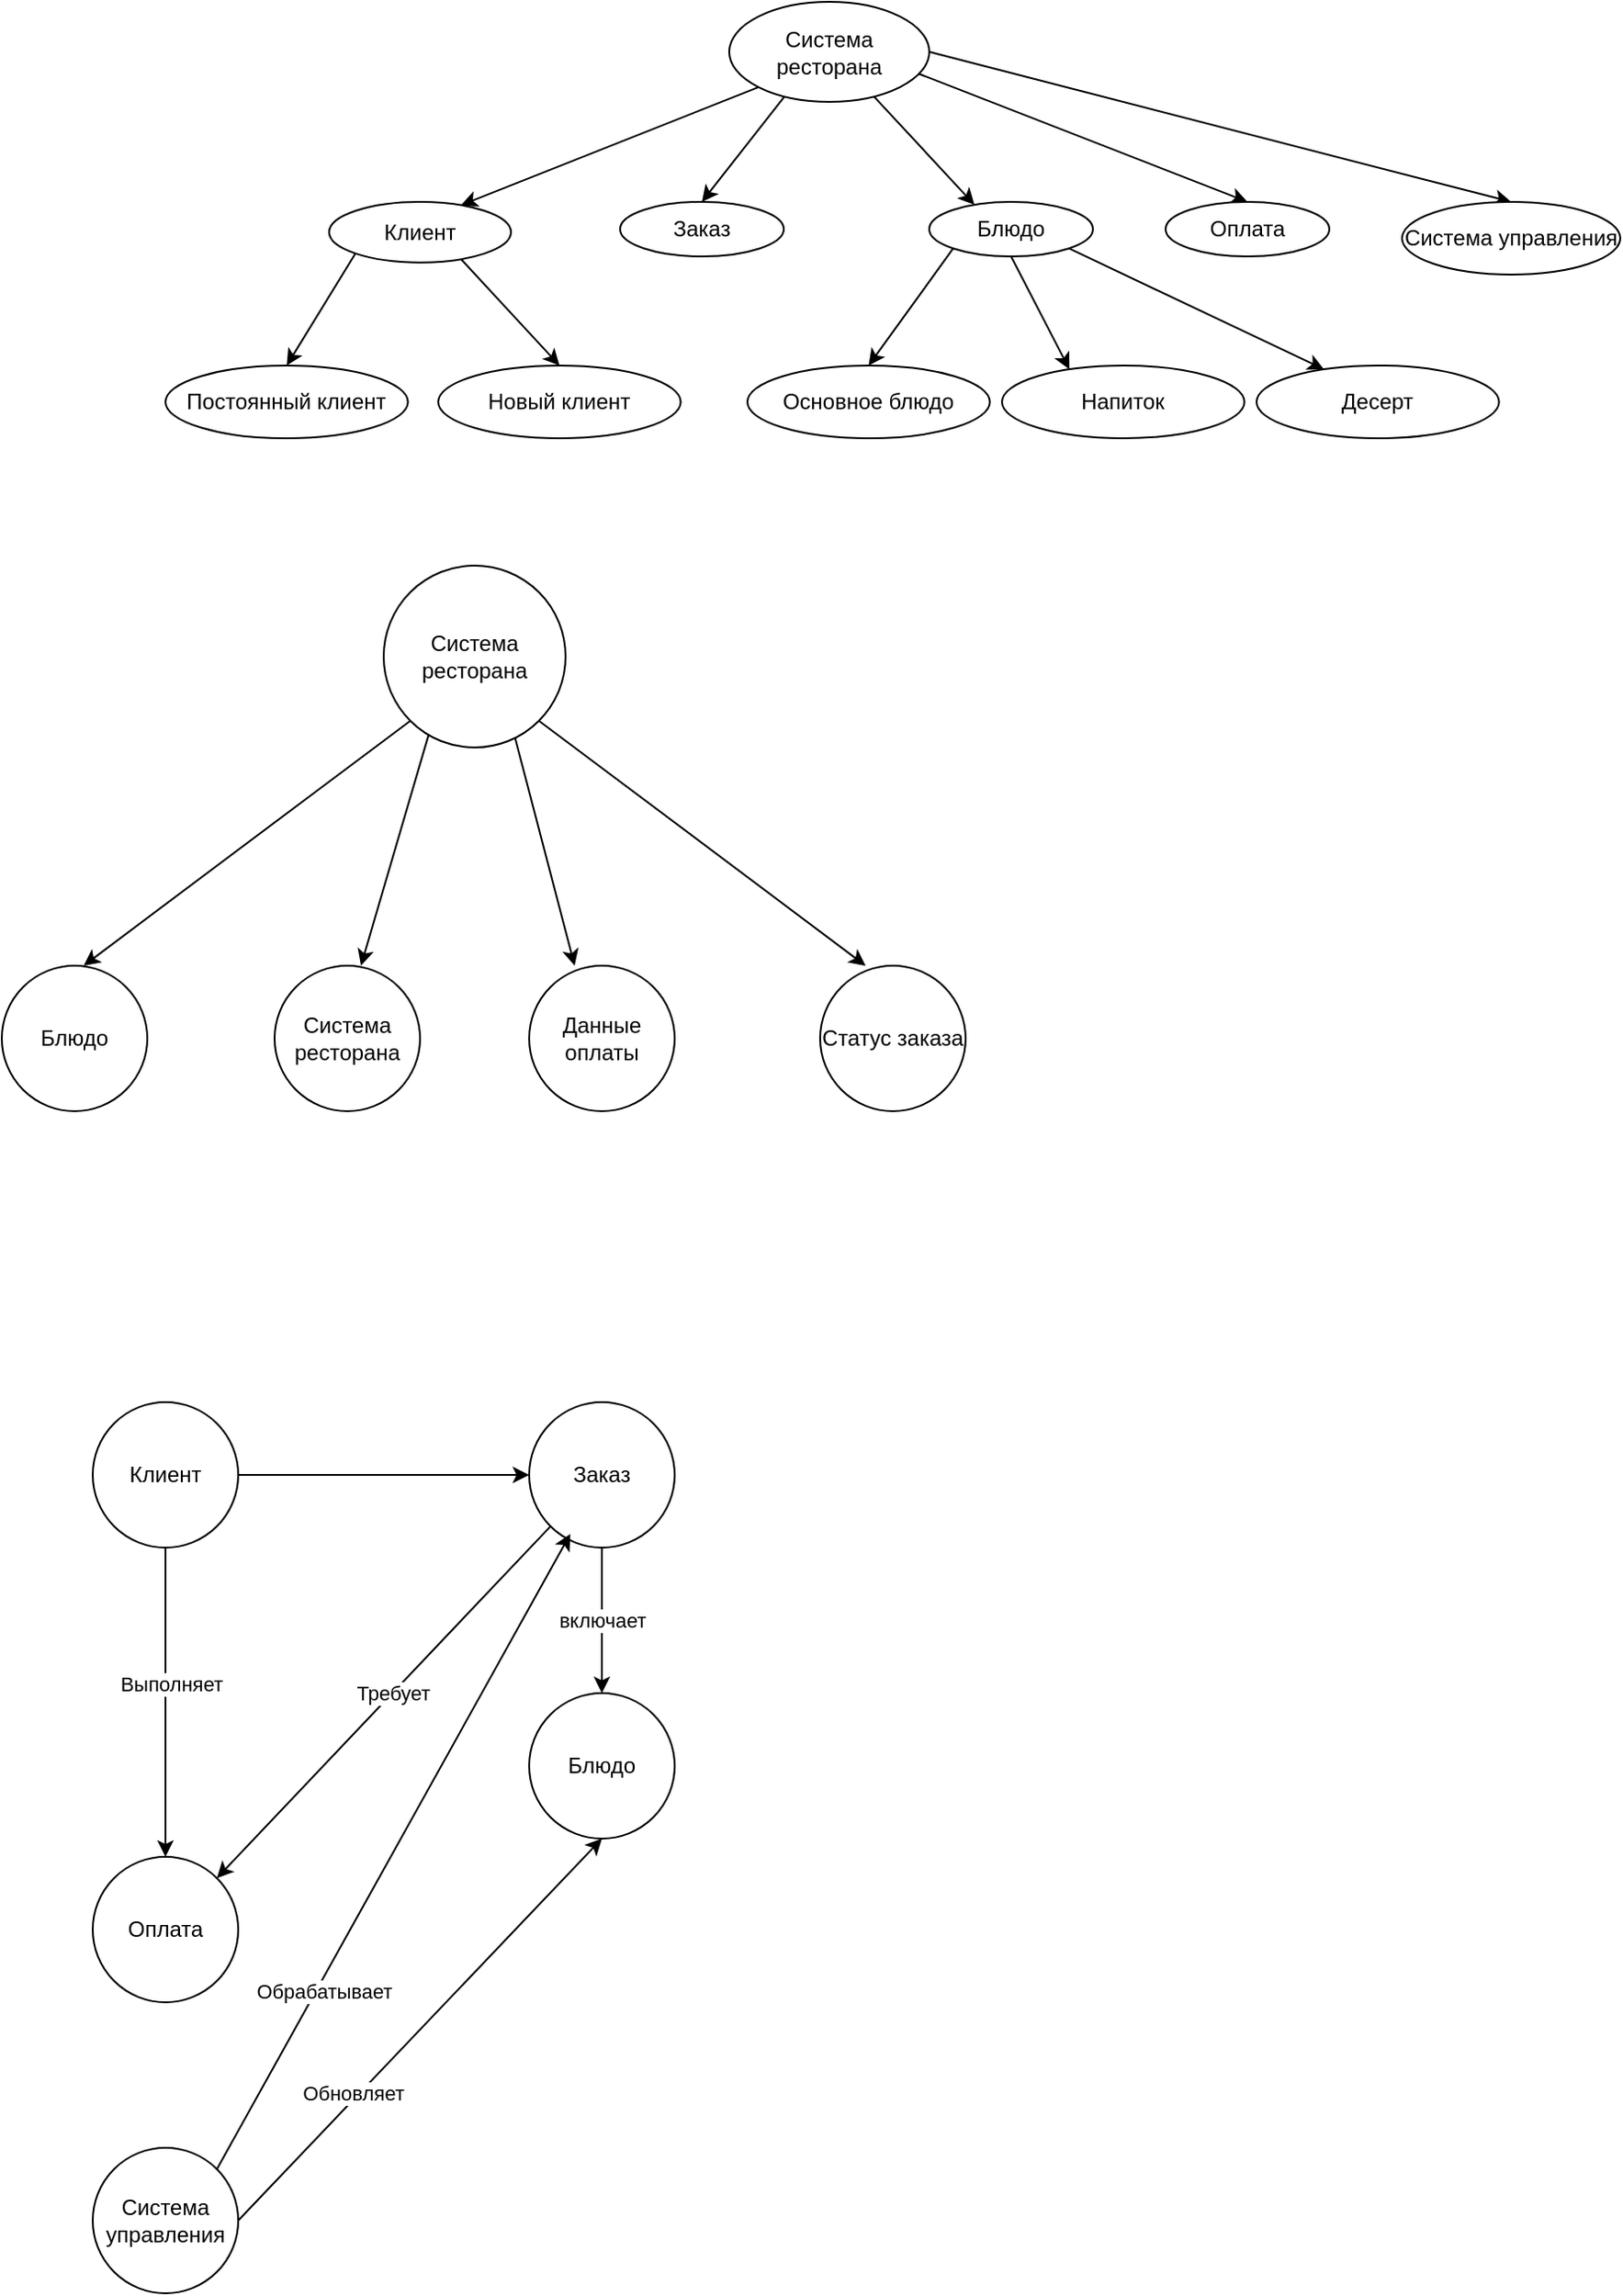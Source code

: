 <mxfile version="26.1.3">
  <diagram name="Страница — 1" id="9U1M8PizEk-UmJtCfZqd">
    <mxGraphModel dx="1553" dy="875" grid="1" gridSize="10" guides="1" tooltips="1" connect="1" arrows="1" fold="1" page="1" pageScale="1" pageWidth="2339" pageHeight="3300" math="0" shadow="0">
      <root>
        <mxCell id="0" />
        <mxCell id="1" parent="0" />
        <mxCell id="xFUZLdhs_T35akEsMAt7-17" style="rounded=1;orthogonalLoop=1;jettySize=auto;html=1;exitX=0;exitY=1;exitDx=0;exitDy=0;entryX=0.75;entryY=0;entryDx=0;entryDy=0;fixDash=0;snapToPoint=0;" edge="1" parent="1" source="xFUZLdhs_T35akEsMAt7-1" target="xFUZLdhs_T35akEsMAt7-2">
          <mxGeometry relative="1" as="geometry" />
        </mxCell>
        <mxCell id="xFUZLdhs_T35akEsMAt7-18" style="rounded=1;orthogonalLoop=1;jettySize=auto;html=1;exitX=0.25;exitY=1;exitDx=0;exitDy=0;entryX=0.5;entryY=0;entryDx=0;entryDy=0;fixDash=0;snapToPoint=0;" edge="1" parent="1" source="xFUZLdhs_T35akEsMAt7-1" target="xFUZLdhs_T35akEsMAt7-5">
          <mxGeometry relative="1" as="geometry" />
        </mxCell>
        <mxCell id="xFUZLdhs_T35akEsMAt7-21" style="rounded=1;orthogonalLoop=1;jettySize=auto;html=1;exitX=0.75;exitY=1;exitDx=0;exitDy=0;entryX=0.25;entryY=0;entryDx=0;entryDy=0;fixDash=0;snapToPoint=0;" edge="1" parent="1" source="xFUZLdhs_T35akEsMAt7-1" target="xFUZLdhs_T35akEsMAt7-6">
          <mxGeometry relative="1" as="geometry" />
        </mxCell>
        <mxCell id="xFUZLdhs_T35akEsMAt7-22" style="rounded=1;orthogonalLoop=1;jettySize=auto;html=1;exitX=1;exitY=0.75;exitDx=0;exitDy=0;entryX=0.5;entryY=0;entryDx=0;entryDy=0;fixDash=0;snapToPoint=0;" edge="1" parent="1" source="xFUZLdhs_T35akEsMAt7-1" target="xFUZLdhs_T35akEsMAt7-7">
          <mxGeometry relative="1" as="geometry" />
        </mxCell>
        <mxCell id="xFUZLdhs_T35akEsMAt7-23" style="rounded=1;orthogonalLoop=1;jettySize=auto;html=1;exitX=1;exitY=0.5;exitDx=0;exitDy=0;entryX=0.5;entryY=0;entryDx=0;entryDy=0;fixDash=0;snapToPoint=0;" edge="1" parent="1" source="xFUZLdhs_T35akEsMAt7-1" target="xFUZLdhs_T35akEsMAt7-8">
          <mxGeometry relative="1" as="geometry" />
        </mxCell>
        <mxCell id="xFUZLdhs_T35akEsMAt7-1" value="Система ресторана" style="rounded=1;whiteSpace=wrap;html=1;imageWidth=24;arcSize=12;shape=ellipse;perimeter=ellipsePerimeter;aspect=fixed;fixDash=0;snapToPoint=0;" vertex="1" parent="1">
          <mxGeometry x="510" y="70" width="110" height="55" as="geometry" />
        </mxCell>
        <mxCell id="xFUZLdhs_T35akEsMAt7-26" style="rounded=1;orthogonalLoop=1;jettySize=auto;html=1;exitX=0;exitY=1;exitDx=0;exitDy=0;entryX=0.5;entryY=0;entryDx=0;entryDy=0;fixDash=0;snapToPoint=0;" edge="1" parent="1" source="xFUZLdhs_T35akEsMAt7-2" target="xFUZLdhs_T35akEsMAt7-9">
          <mxGeometry relative="1" as="geometry" />
        </mxCell>
        <mxCell id="xFUZLdhs_T35akEsMAt7-27" style="rounded=1;orthogonalLoop=1;jettySize=auto;html=1;exitX=0.75;exitY=1;exitDx=0;exitDy=0;entryX=0.5;entryY=0;entryDx=0;entryDy=0;fixDash=0;snapToPoint=0;" edge="1" parent="1" source="xFUZLdhs_T35akEsMAt7-2" target="xFUZLdhs_T35akEsMAt7-10">
          <mxGeometry relative="1" as="geometry" />
        </mxCell>
        <mxCell id="xFUZLdhs_T35akEsMAt7-2" value="Клиент" style="rounded=1;whiteSpace=wrap;html=1;shape=ellipse;perimeter=ellipsePerimeter;aspect=fixed;snapToPoint=0;backgroundOutline=0;fixDash=0;" vertex="1" parent="1">
          <mxGeometry x="290" y="180" width="100" height="33.34" as="geometry" />
        </mxCell>
        <mxCell id="xFUZLdhs_T35akEsMAt7-5" value="Заказ" style="rounded=1;whiteSpace=wrap;html=1;fixDash=0;snapToPoint=0;shape=ellipse;perimeter=ellipsePerimeter;aspect=fixed;" vertex="1" parent="1">
          <mxGeometry x="450" y="180" width="90" height="30" as="geometry" />
        </mxCell>
        <mxCell id="xFUZLdhs_T35akEsMAt7-28" style="rounded=1;orthogonalLoop=1;jettySize=auto;html=1;exitX=0;exitY=1;exitDx=0;exitDy=0;entryX=0.5;entryY=0;entryDx=0;entryDy=0;fixDash=0;snapToPoint=0;" edge="1" parent="1" source="xFUZLdhs_T35akEsMAt7-6" target="xFUZLdhs_T35akEsMAt7-12">
          <mxGeometry relative="1" as="geometry" />
        </mxCell>
        <mxCell id="xFUZLdhs_T35akEsMAt7-29" style="rounded=1;orthogonalLoop=1;jettySize=auto;html=1;exitX=0.5;exitY=1;exitDx=0;exitDy=0;entryX=0.25;entryY=0;entryDx=0;entryDy=0;fixDash=0;snapToPoint=0;" edge="1" parent="1" source="xFUZLdhs_T35akEsMAt7-6" target="xFUZLdhs_T35akEsMAt7-13">
          <mxGeometry relative="1" as="geometry" />
        </mxCell>
        <mxCell id="xFUZLdhs_T35akEsMAt7-30" style="rounded=1;orthogonalLoop=1;jettySize=auto;html=1;exitX=1;exitY=1;exitDx=0;exitDy=0;entryX=0.25;entryY=0;entryDx=0;entryDy=0;fixDash=0;snapToPoint=0;" edge="1" parent="1" source="xFUZLdhs_T35akEsMAt7-6" target="xFUZLdhs_T35akEsMAt7-14">
          <mxGeometry relative="1" as="geometry" />
        </mxCell>
        <mxCell id="xFUZLdhs_T35akEsMAt7-6" value="Блюдо" style="rounded=1;whiteSpace=wrap;html=1;fixDash=0;snapToPoint=0;shape=ellipse;perimeter=ellipsePerimeter;aspect=fixed;" vertex="1" parent="1">
          <mxGeometry x="620" y="180" width="90" height="30" as="geometry" />
        </mxCell>
        <mxCell id="xFUZLdhs_T35akEsMAt7-7" value="Оплата" style="rounded=1;whiteSpace=wrap;html=1;fixDash=0;snapToPoint=0;shape=ellipse;perimeter=ellipsePerimeter;aspect=fixed;" vertex="1" parent="1">
          <mxGeometry x="750" y="180" width="90" height="30" as="geometry" />
        </mxCell>
        <mxCell id="xFUZLdhs_T35akEsMAt7-8" value="Система управления" style="rounded=1;whiteSpace=wrap;html=1;fixDash=0;snapToPoint=0;shape=ellipse;perimeter=ellipsePerimeter;aspect=fixed;" vertex="1" parent="1">
          <mxGeometry x="880" y="180" width="120" height="40" as="geometry" />
        </mxCell>
        <mxCell id="xFUZLdhs_T35akEsMAt7-9" value="Постоянный клиент" style="rounded=1;whiteSpace=wrap;html=1;fixDash=0;snapToPoint=0;shape=ellipse;perimeter=ellipsePerimeter;aspect=fixed;" vertex="1" parent="1">
          <mxGeometry x="200" y="270" width="133.33" height="40" as="geometry" />
        </mxCell>
        <mxCell id="xFUZLdhs_T35akEsMAt7-10" value="Новый клиент" style="rounded=1;whiteSpace=wrap;html=1;fixDash=0;snapToPoint=0;shape=ellipse;perimeter=ellipsePerimeter;aspect=fixed;" vertex="1" parent="1">
          <mxGeometry x="350" y="270" width="133.33" height="40" as="geometry" />
        </mxCell>
        <mxCell id="xFUZLdhs_T35akEsMAt7-12" value="Основное блюдо" style="rounded=1;whiteSpace=wrap;html=1;fixDash=0;snapToPoint=0;shape=ellipse;perimeter=ellipsePerimeter;aspect=fixed;" vertex="1" parent="1">
          <mxGeometry x="520" y="270" width="133.33" height="40" as="geometry" />
        </mxCell>
        <mxCell id="xFUZLdhs_T35akEsMAt7-13" value="Напиток" style="rounded=1;whiteSpace=wrap;html=1;fixDash=0;snapToPoint=0;shape=ellipse;perimeter=ellipsePerimeter;aspect=fixed;" vertex="1" parent="1">
          <mxGeometry x="660" y="270" width="133.33" height="40" as="geometry" />
        </mxCell>
        <mxCell id="xFUZLdhs_T35akEsMAt7-14" value="Десерт" style="rounded=0;whiteSpace=wrap;html=1;collapsible=0;portConstraintRotation=0;glass=0;arcSize=12;fixDash=0;snapToPoint=0;shape=ellipse;aspect=fixed;perimeter=ellipsePerimeter;" vertex="1" parent="1">
          <mxGeometry x="800" y="270" width="133.33" height="40" as="geometry" />
        </mxCell>
        <mxCell id="xFUZLdhs_T35akEsMAt7-36" style="rounded=1;orthogonalLoop=1;jettySize=auto;html=1;exitX=0;exitY=1;exitDx=0;exitDy=0;entryX=0.5;entryY=0;entryDx=0;entryDy=0;" edge="1" parent="1" source="xFUZLdhs_T35akEsMAt7-40">
          <mxGeometry relative="1" as="geometry">
            <mxPoint x="300" y="480" as="sourcePoint" />
            <mxPoint x="155" y="600" as="targetPoint" />
          </mxGeometry>
        </mxCell>
        <mxCell id="xFUZLdhs_T35akEsMAt7-37" style="rounded=1;orthogonalLoop=1;jettySize=auto;html=1;exitX=0.251;exitY=0.917;exitDx=0;exitDy=0;entryX=0.75;entryY=0;entryDx=0;entryDy=0;exitPerimeter=0;" edge="1" parent="1" source="xFUZLdhs_T35akEsMAt7-40">
          <mxGeometry relative="1" as="geometry">
            <mxPoint x="330" y="480" as="sourcePoint" />
            <mxPoint x="307.5" y="600" as="targetPoint" />
          </mxGeometry>
        </mxCell>
        <mxCell id="xFUZLdhs_T35akEsMAt7-38" style="rounded=1;orthogonalLoop=1;jettySize=auto;html=1;exitX=0.72;exitY=0.938;exitDx=0;exitDy=0;entryX=0.5;entryY=0;entryDx=0;entryDy=0;exitPerimeter=0;" edge="1" parent="1" source="xFUZLdhs_T35akEsMAt7-40">
          <mxGeometry relative="1" as="geometry">
            <mxPoint x="390" y="480" as="sourcePoint" />
            <mxPoint x="425" y="600" as="targetPoint" />
          </mxGeometry>
        </mxCell>
        <mxCell id="xFUZLdhs_T35akEsMAt7-39" style="rounded=1;orthogonalLoop=1;jettySize=auto;html=1;exitX=1;exitY=1;exitDx=0;exitDy=0;entryX=0.5;entryY=0;entryDx=0;entryDy=0;" edge="1" parent="1" source="xFUZLdhs_T35akEsMAt7-40">
          <mxGeometry relative="1" as="geometry">
            <mxPoint x="420" y="480" as="sourcePoint" />
            <mxPoint x="585" y="600" as="targetPoint" />
          </mxGeometry>
        </mxCell>
        <mxCell id="xFUZLdhs_T35akEsMAt7-40" value="Система ресторана" style="ellipse;whiteSpace=wrap;html=1;aspect=fixed;rounded=1;" vertex="1" parent="1">
          <mxGeometry x="320" y="380" width="100" height="100" as="geometry" />
        </mxCell>
        <mxCell id="xFUZLdhs_T35akEsMAt7-41" value="Блюдо" style="ellipse;whiteSpace=wrap;html=1;aspect=fixed;rounded=1;" vertex="1" parent="1">
          <mxGeometry x="110" y="600" width="80" height="80" as="geometry" />
        </mxCell>
        <mxCell id="xFUZLdhs_T35akEsMAt7-43" value="Система ресторана" style="ellipse;whiteSpace=wrap;html=1;aspect=fixed;rounded=1;" vertex="1" parent="1">
          <mxGeometry x="260" y="600" width="80" height="80" as="geometry" />
        </mxCell>
        <mxCell id="xFUZLdhs_T35akEsMAt7-44" value="Данные оплаты" style="ellipse;whiteSpace=wrap;html=1;aspect=fixed;rounded=1;" vertex="1" parent="1">
          <mxGeometry x="400" y="600" width="80" height="80" as="geometry" />
        </mxCell>
        <mxCell id="xFUZLdhs_T35akEsMAt7-45" value="Статус заказа" style="ellipse;whiteSpace=wrap;html=1;aspect=fixed;rounded=1;" vertex="1" parent="1">
          <mxGeometry x="560" y="600" width="80" height="80" as="geometry" />
        </mxCell>
        <mxCell id="xFUZLdhs_T35akEsMAt7-58" style="edgeStyle=orthogonalEdgeStyle;rounded=1;orthogonalLoop=1;jettySize=auto;html=1;entryX=0;entryY=0.5;entryDx=0;entryDy=0;" edge="1" parent="1" source="xFUZLdhs_T35akEsMAt7-52" target="xFUZLdhs_T35akEsMAt7-53">
          <mxGeometry relative="1" as="geometry" />
        </mxCell>
        <mxCell id="xFUZLdhs_T35akEsMAt7-60" style="edgeStyle=orthogonalEdgeStyle;rounded=1;orthogonalLoop=1;jettySize=auto;html=1;entryX=0.5;entryY=0;entryDx=0;entryDy=0;" edge="1" parent="1" source="xFUZLdhs_T35akEsMAt7-52" target="xFUZLdhs_T35akEsMAt7-55">
          <mxGeometry relative="1" as="geometry" />
        </mxCell>
        <mxCell id="xFUZLdhs_T35akEsMAt7-61" value="Выполняет" style="edgeLabel;html=1;align=center;verticalAlign=middle;resizable=0;points=[];rounded=1;" vertex="1" connectable="0" parent="xFUZLdhs_T35akEsMAt7-60">
          <mxGeometry x="-0.118" y="3" relative="1" as="geometry">
            <mxPoint as="offset" />
          </mxGeometry>
        </mxCell>
        <mxCell id="xFUZLdhs_T35akEsMAt7-52" value="Клиент" style="ellipse;whiteSpace=wrap;html=1;aspect=fixed;rounded=1;" vertex="1" parent="1">
          <mxGeometry x="160" y="840" width="80" height="80" as="geometry" />
        </mxCell>
        <mxCell id="xFUZLdhs_T35akEsMAt7-59" value="включает" style="edgeStyle=orthogonalEdgeStyle;rounded=1;orthogonalLoop=1;jettySize=auto;html=1;exitX=0.5;exitY=1;exitDx=0;exitDy=0;entryX=0.5;entryY=0;entryDx=0;entryDy=0;" edge="1" parent="1" source="xFUZLdhs_T35akEsMAt7-53" target="xFUZLdhs_T35akEsMAt7-54">
          <mxGeometry relative="1" as="geometry" />
        </mxCell>
        <mxCell id="xFUZLdhs_T35akEsMAt7-62" style="rounded=1;orthogonalLoop=1;jettySize=auto;html=1;exitX=0;exitY=1;exitDx=0;exitDy=0;entryX=1;entryY=0;entryDx=0;entryDy=0;" edge="1" parent="1" source="xFUZLdhs_T35akEsMAt7-53" target="xFUZLdhs_T35akEsMAt7-55">
          <mxGeometry relative="1" as="geometry" />
        </mxCell>
        <mxCell id="xFUZLdhs_T35akEsMAt7-63" value="Требует" style="edgeLabel;html=1;align=center;verticalAlign=middle;resizable=0;points=[];rounded=1;" vertex="1" connectable="0" parent="xFUZLdhs_T35akEsMAt7-62">
          <mxGeometry x="-0.054" relative="1" as="geometry">
            <mxPoint as="offset" />
          </mxGeometry>
        </mxCell>
        <mxCell id="xFUZLdhs_T35akEsMAt7-53" value="Заказ" style="ellipse;whiteSpace=wrap;html=1;aspect=fixed;rounded=1;" vertex="1" parent="1">
          <mxGeometry x="400" y="840" width="80" height="80" as="geometry" />
        </mxCell>
        <mxCell id="xFUZLdhs_T35akEsMAt7-54" value="Блюдо" style="ellipse;whiteSpace=wrap;html=1;aspect=fixed;rounded=1;" vertex="1" parent="1">
          <mxGeometry x="400" y="1000" width="80" height="80" as="geometry" />
        </mxCell>
        <mxCell id="xFUZLdhs_T35akEsMAt7-55" value="Оплата" style="ellipse;whiteSpace=wrap;html=1;aspect=fixed;rounded=1;" vertex="1" parent="1">
          <mxGeometry x="160" y="1090" width="80" height="80" as="geometry" />
        </mxCell>
        <mxCell id="xFUZLdhs_T35akEsMAt7-67" style="rounded=1;orthogonalLoop=1;jettySize=auto;html=1;exitX=1;exitY=0.5;exitDx=0;exitDy=0;entryX=0.5;entryY=1;entryDx=0;entryDy=0;" edge="1" parent="1" source="xFUZLdhs_T35akEsMAt7-56" target="xFUZLdhs_T35akEsMAt7-54">
          <mxGeometry relative="1" as="geometry" />
        </mxCell>
        <mxCell id="xFUZLdhs_T35akEsMAt7-68" value="Обновляет" style="edgeLabel;html=1;align=center;verticalAlign=middle;resizable=0;points=[];rounded=1;" vertex="1" connectable="0" parent="xFUZLdhs_T35akEsMAt7-67">
          <mxGeometry x="-0.353" y="3" relative="1" as="geometry">
            <mxPoint as="offset" />
          </mxGeometry>
        </mxCell>
        <mxCell id="xFUZLdhs_T35akEsMAt7-56" value="Система управления" style="ellipse;whiteSpace=wrap;html=1;aspect=fixed;rounded=1;" vertex="1" parent="1">
          <mxGeometry x="160" y="1250" width="80" height="80" as="geometry" />
        </mxCell>
        <mxCell id="xFUZLdhs_T35akEsMAt7-65" style="rounded=1;orthogonalLoop=1;jettySize=auto;html=1;exitX=1;exitY=0;exitDx=0;exitDy=0;entryX=0.283;entryY=0.906;entryDx=0;entryDy=0;entryPerimeter=0;" edge="1" parent="1" source="xFUZLdhs_T35akEsMAt7-56" target="xFUZLdhs_T35akEsMAt7-53">
          <mxGeometry relative="1" as="geometry" />
        </mxCell>
        <mxCell id="xFUZLdhs_T35akEsMAt7-66" value="Обрабатывает" style="edgeLabel;html=1;align=center;verticalAlign=middle;resizable=0;points=[];rounded=1;" vertex="1" connectable="0" parent="xFUZLdhs_T35akEsMAt7-65">
          <mxGeometry x="-0.43" y="-3" relative="1" as="geometry">
            <mxPoint as="offset" />
          </mxGeometry>
        </mxCell>
      </root>
    </mxGraphModel>
  </diagram>
</mxfile>
